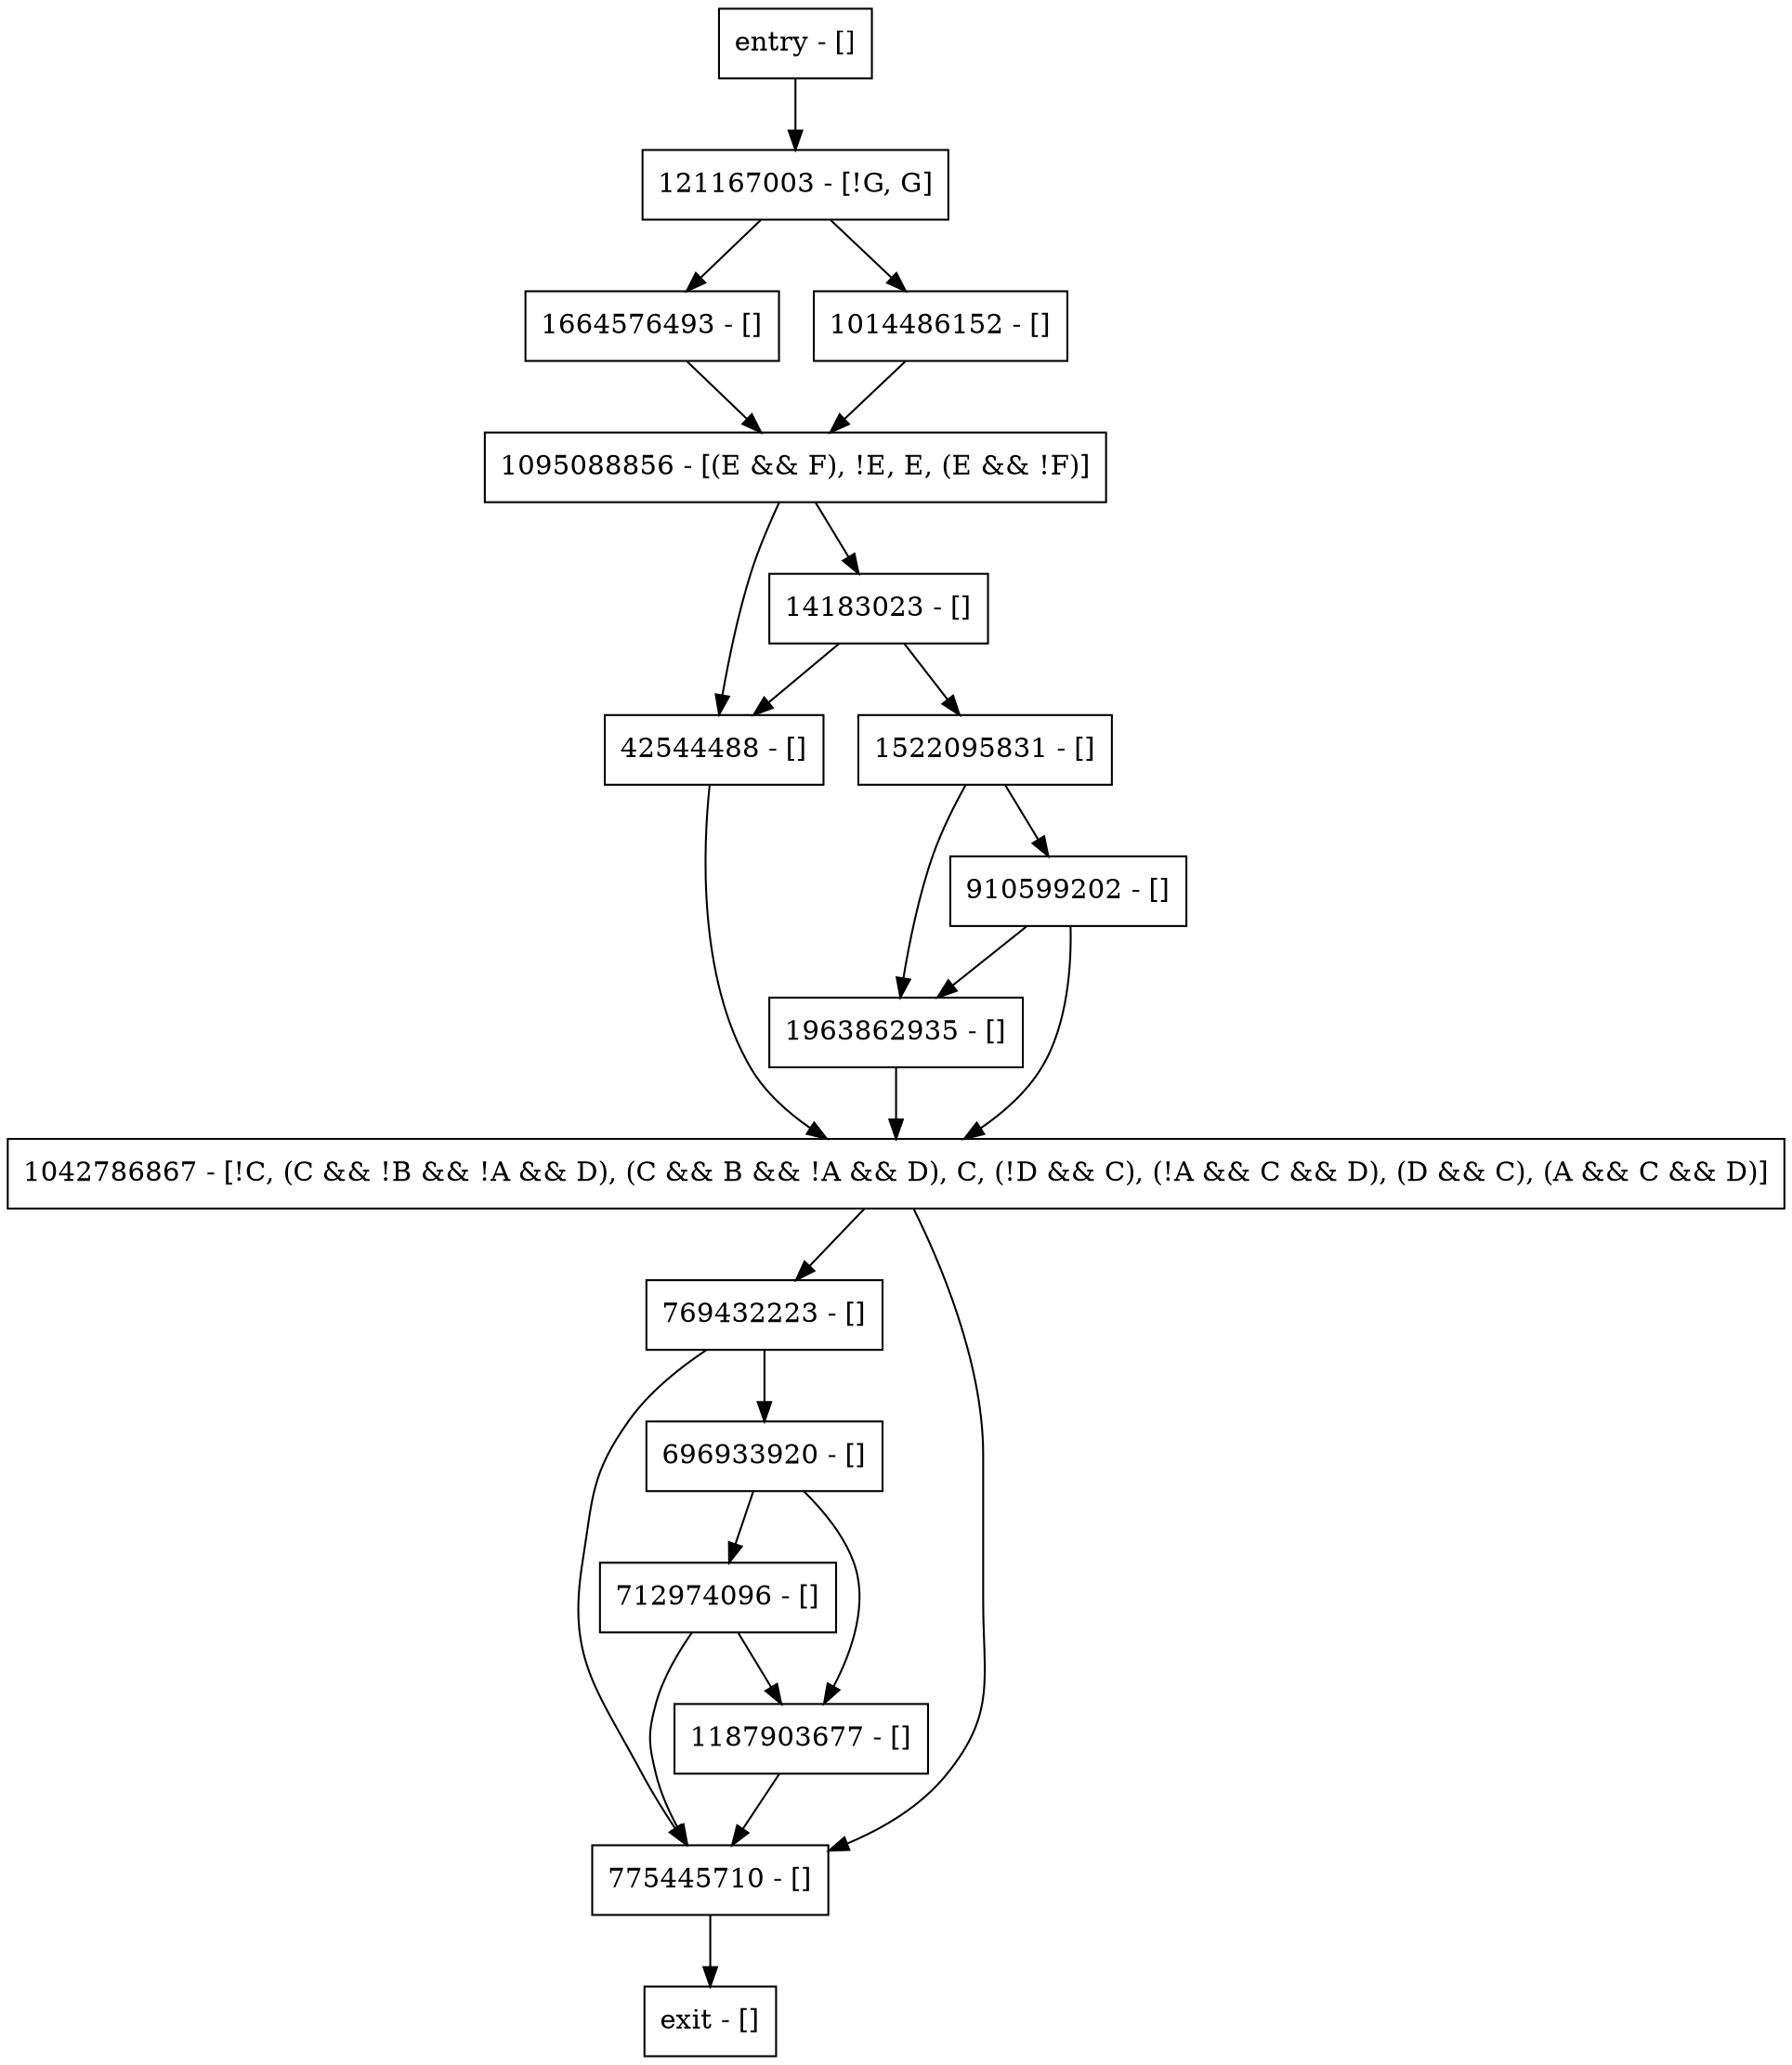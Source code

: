 digraph main {
node [shape=record];
14183023 [label="14183023 - []"];
1042786867 [label="1042786867 - [!C, (C && !B && !A && D), (C && B && !A && D), C, (!D && C), (!A && C && D), (D && C), (A && C && D)]"];
769432223 [label="769432223 - []"];
121167003 [label="121167003 - [!G, G]"];
1963862935 [label="1963862935 - []"];
775445710 [label="775445710 - []"];
42544488 [label="42544488 - []"];
910599202 [label="910599202 - []"];
712974096 [label="712974096 - []"];
1095088856 [label="1095088856 - [(E && F), !E, E, (E && !F)]"];
1664576493 [label="1664576493 - []"];
entry [label="entry - []"];
exit [label="exit - []"];
1014486152 [label="1014486152 - []"];
1187903677 [label="1187903677 - []"];
696933920 [label="696933920 - []"];
1522095831 [label="1522095831 - []"];
entry;
exit;
14183023 -> 42544488;
14183023 -> 1522095831;
1042786867 -> 769432223;
1042786867 -> 775445710;
769432223 -> 775445710;
769432223 -> 696933920;
121167003 -> 1014486152;
121167003 -> 1664576493;
1963862935 -> 1042786867;
775445710 -> exit;
42544488 -> 1042786867;
910599202 -> 1042786867;
910599202 -> 1963862935;
712974096 -> 775445710;
712974096 -> 1187903677;
1095088856 -> 14183023;
1095088856 -> 42544488;
1664576493 -> 1095088856;
entry -> 121167003;
1014486152 -> 1095088856;
1187903677 -> 775445710;
696933920 -> 712974096;
696933920 -> 1187903677;
1522095831 -> 1963862935;
1522095831 -> 910599202;
}
